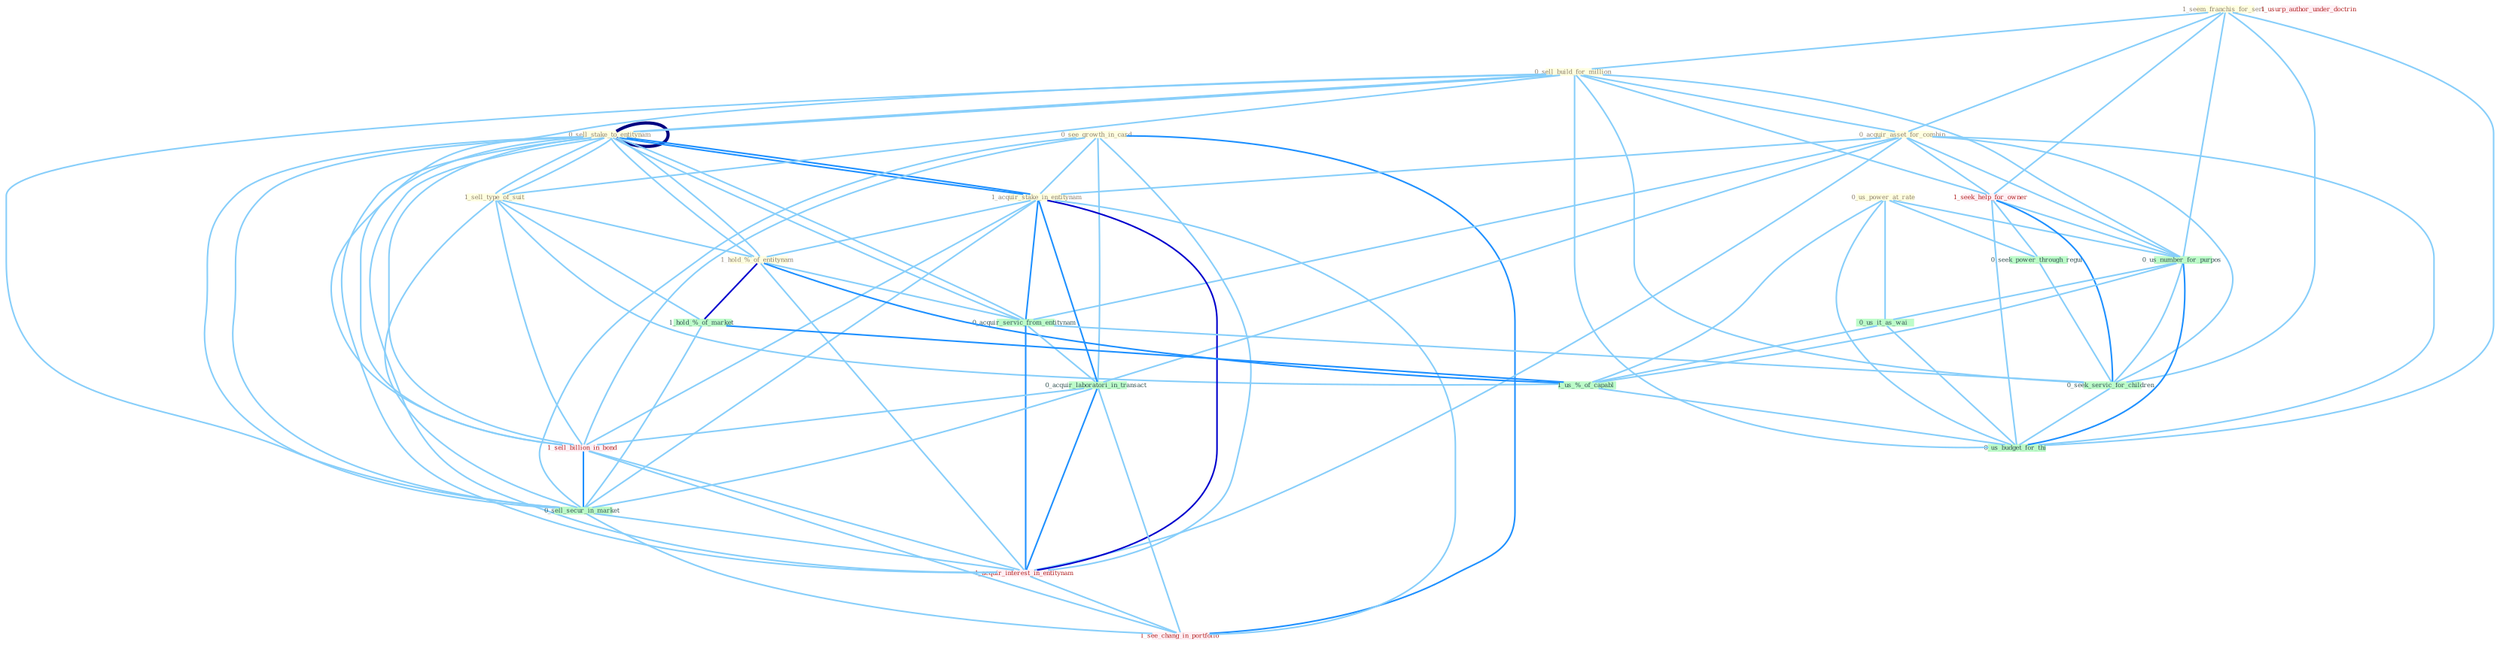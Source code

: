 Graph G{ 
    node
    [shape=polygon,style=filled,width=.5,height=.06,color="#BDFCC9",fixedsize=true,fontsize=4,
    fontcolor="#2f4f4f"];
    {node
    [color="#ffffe0", fontcolor="#8b7d6b"] "1_seem_franchis_for_seri " "0_sell_stake_to_entitynam " "0_sell_build_for_million " "1_sell_type_of_suit " "0_us_power_at_rate " "0_sell_stake_to_entitynam " "0_see_growth_in_card " "0_acquir_asset_for_combin " "1_acquir_stake_in_entitynam " "1_hold_%_of_entitynam "}
{node [color="#fff0f5", fontcolor="#b22222"] "1_seek_help_for_owner " "1_sell_billion_in_bond " "1_usurp_author_under_doctrin " "1_acquir_interest_in_entitynam " "1_see_chang_in_portfolio "}
edge [color="#B0E2FF"];

	"1_seem_franchis_for_seri " -- "0_sell_build_for_million " [w="1", color="#87cefa" ];
	"1_seem_franchis_for_seri " -- "0_acquir_asset_for_combin " [w="1", color="#87cefa" ];
	"1_seem_franchis_for_seri " -- "1_seek_help_for_owner " [w="1", color="#87cefa" ];
	"1_seem_franchis_for_seri " -- "0_us_number_for_purpos " [w="1", color="#87cefa" ];
	"1_seem_franchis_for_seri " -- "0_seek_servic_for_children " [w="1", color="#87cefa" ];
	"1_seem_franchis_for_seri " -- "0_us_budget_for_thi " [w="1", color="#87cefa" ];
	"0_sell_stake_to_entitynam " -- "0_sell_build_for_million " [w="1", color="#87cefa" ];
	"0_sell_stake_to_entitynam " -- "1_sell_type_of_suit " [w="1", color="#87cefa" ];
	"0_sell_stake_to_entitynam " -- "0_sell_stake_to_entitynam " [w="4", style=bold, color="#000080", len=0.4];
	"0_sell_stake_to_entitynam " -- "1_acquir_stake_in_entitynam " [w="2", color="#1e90ff" , len=0.8];
	"0_sell_stake_to_entitynam " -- "1_hold_%_of_entitynam " [w="1", color="#87cefa" ];
	"0_sell_stake_to_entitynam " -- "0_acquir_servic_from_entitynam " [w="1", color="#87cefa" ];
	"0_sell_stake_to_entitynam " -- "1_sell_billion_in_bond " [w="1", color="#87cefa" ];
	"0_sell_stake_to_entitynam " -- "0_sell_secur_in_market " [w="1", color="#87cefa" ];
	"0_sell_stake_to_entitynam " -- "1_acquir_interest_in_entitynam " [w="1", color="#87cefa" ];
	"0_sell_build_for_million " -- "1_sell_type_of_suit " [w="1", color="#87cefa" ];
	"0_sell_build_for_million " -- "0_sell_stake_to_entitynam " [w="1", color="#87cefa" ];
	"0_sell_build_for_million " -- "0_acquir_asset_for_combin " [w="1", color="#87cefa" ];
	"0_sell_build_for_million " -- "1_seek_help_for_owner " [w="1", color="#87cefa" ];
	"0_sell_build_for_million " -- "0_us_number_for_purpos " [w="1", color="#87cefa" ];
	"0_sell_build_for_million " -- "1_sell_billion_in_bond " [w="1", color="#87cefa" ];
	"0_sell_build_for_million " -- "0_sell_secur_in_market " [w="1", color="#87cefa" ];
	"0_sell_build_for_million " -- "0_seek_servic_for_children " [w="1", color="#87cefa" ];
	"0_sell_build_for_million " -- "0_us_budget_for_thi " [w="1", color="#87cefa" ];
	"1_sell_type_of_suit " -- "0_sell_stake_to_entitynam " [w="1", color="#87cefa" ];
	"1_sell_type_of_suit " -- "1_hold_%_of_entitynam " [w="1", color="#87cefa" ];
	"1_sell_type_of_suit " -- "1_hold_%_of_market " [w="1", color="#87cefa" ];
	"1_sell_type_of_suit " -- "1_sell_billion_in_bond " [w="1", color="#87cefa" ];
	"1_sell_type_of_suit " -- "1_us_%_of_capabl " [w="1", color="#87cefa" ];
	"1_sell_type_of_suit " -- "0_sell_secur_in_market " [w="1", color="#87cefa" ];
	"0_us_power_at_rate " -- "0_seek_power_through_regul " [w="1", color="#87cefa" ];
	"0_us_power_at_rate " -- "0_us_number_for_purpos " [w="1", color="#87cefa" ];
	"0_us_power_at_rate " -- "0_us_it_as_wai " [w="1", color="#87cefa" ];
	"0_us_power_at_rate " -- "1_us_%_of_capabl " [w="1", color="#87cefa" ];
	"0_us_power_at_rate " -- "0_us_budget_for_thi " [w="1", color="#87cefa" ];
	"0_sell_stake_to_entitynam " -- "1_acquir_stake_in_entitynam " [w="2", color="#1e90ff" , len=0.8];
	"0_sell_stake_to_entitynam " -- "1_hold_%_of_entitynam " [w="1", color="#87cefa" ];
	"0_sell_stake_to_entitynam " -- "0_acquir_servic_from_entitynam " [w="1", color="#87cefa" ];
	"0_sell_stake_to_entitynam " -- "1_sell_billion_in_bond " [w="1", color="#87cefa" ];
	"0_sell_stake_to_entitynam " -- "0_sell_secur_in_market " [w="1", color="#87cefa" ];
	"0_sell_stake_to_entitynam " -- "1_acquir_interest_in_entitynam " [w="1", color="#87cefa" ];
	"0_see_growth_in_card " -- "1_acquir_stake_in_entitynam " [w="1", color="#87cefa" ];
	"0_see_growth_in_card " -- "0_acquir_laboratori_in_transact " [w="1", color="#87cefa" ];
	"0_see_growth_in_card " -- "1_sell_billion_in_bond " [w="1", color="#87cefa" ];
	"0_see_growth_in_card " -- "0_sell_secur_in_market " [w="1", color="#87cefa" ];
	"0_see_growth_in_card " -- "1_acquir_interest_in_entitynam " [w="1", color="#87cefa" ];
	"0_see_growth_in_card " -- "1_see_chang_in_portfolio " [w="2", color="#1e90ff" , len=0.8];
	"0_acquir_asset_for_combin " -- "1_acquir_stake_in_entitynam " [w="1", color="#87cefa" ];
	"0_acquir_asset_for_combin " -- "1_seek_help_for_owner " [w="1", color="#87cefa" ];
	"0_acquir_asset_for_combin " -- "0_acquir_servic_from_entitynam " [w="1", color="#87cefa" ];
	"0_acquir_asset_for_combin " -- "0_us_number_for_purpos " [w="1", color="#87cefa" ];
	"0_acquir_asset_for_combin " -- "0_acquir_laboratori_in_transact " [w="1", color="#87cefa" ];
	"0_acquir_asset_for_combin " -- "1_acquir_interest_in_entitynam " [w="1", color="#87cefa" ];
	"0_acquir_asset_for_combin " -- "0_seek_servic_for_children " [w="1", color="#87cefa" ];
	"0_acquir_asset_for_combin " -- "0_us_budget_for_thi " [w="1", color="#87cefa" ];
	"1_acquir_stake_in_entitynam " -- "1_hold_%_of_entitynam " [w="1", color="#87cefa" ];
	"1_acquir_stake_in_entitynam " -- "0_acquir_servic_from_entitynam " [w="2", color="#1e90ff" , len=0.8];
	"1_acquir_stake_in_entitynam " -- "0_acquir_laboratori_in_transact " [w="2", color="#1e90ff" , len=0.8];
	"1_acquir_stake_in_entitynam " -- "1_sell_billion_in_bond " [w="1", color="#87cefa" ];
	"1_acquir_stake_in_entitynam " -- "0_sell_secur_in_market " [w="1", color="#87cefa" ];
	"1_acquir_stake_in_entitynam " -- "1_acquir_interest_in_entitynam " [w="3", color="#0000cd" , len=0.6];
	"1_acquir_stake_in_entitynam " -- "1_see_chang_in_portfolio " [w="1", color="#87cefa" ];
	"1_hold_%_of_entitynam " -- "0_acquir_servic_from_entitynam " [w="1", color="#87cefa" ];
	"1_hold_%_of_entitynam " -- "1_hold_%_of_market " [w="3", color="#0000cd" , len=0.6];
	"1_hold_%_of_entitynam " -- "1_us_%_of_capabl " [w="2", color="#1e90ff" , len=0.8];
	"1_hold_%_of_entitynam " -- "1_acquir_interest_in_entitynam " [w="1", color="#87cefa" ];
	"1_seek_help_for_owner " -- "0_seek_power_through_regul " [w="1", color="#87cefa" ];
	"1_seek_help_for_owner " -- "0_us_number_for_purpos " [w="1", color="#87cefa" ];
	"1_seek_help_for_owner " -- "0_seek_servic_for_children " [w="2", color="#1e90ff" , len=0.8];
	"1_seek_help_for_owner " -- "0_us_budget_for_thi " [w="1", color="#87cefa" ];
	"0_acquir_servic_from_entitynam " -- "0_acquir_laboratori_in_transact " [w="1", color="#87cefa" ];
	"0_acquir_servic_from_entitynam " -- "1_acquir_interest_in_entitynam " [w="2", color="#1e90ff" , len=0.8];
	"0_acquir_servic_from_entitynam " -- "0_seek_servic_for_children " [w="1", color="#87cefa" ];
	"1_hold_%_of_market " -- "1_us_%_of_capabl " [w="2", color="#1e90ff" , len=0.8];
	"1_hold_%_of_market " -- "0_sell_secur_in_market " [w="1", color="#87cefa" ];
	"0_seek_power_through_regul " -- "0_seek_servic_for_children " [w="1", color="#87cefa" ];
	"0_us_number_for_purpos " -- "0_us_it_as_wai " [w="1", color="#87cefa" ];
	"0_us_number_for_purpos " -- "1_us_%_of_capabl " [w="1", color="#87cefa" ];
	"0_us_number_for_purpos " -- "0_seek_servic_for_children " [w="1", color="#87cefa" ];
	"0_us_number_for_purpos " -- "0_us_budget_for_thi " [w="2", color="#1e90ff" , len=0.8];
	"0_acquir_laboratori_in_transact " -- "1_sell_billion_in_bond " [w="1", color="#87cefa" ];
	"0_acquir_laboratori_in_transact " -- "0_sell_secur_in_market " [w="1", color="#87cefa" ];
	"0_acquir_laboratori_in_transact " -- "1_acquir_interest_in_entitynam " [w="2", color="#1e90ff" , len=0.8];
	"0_acquir_laboratori_in_transact " -- "1_see_chang_in_portfolio " [w="1", color="#87cefa" ];
	"1_sell_billion_in_bond " -- "0_sell_secur_in_market " [w="2", color="#1e90ff" , len=0.8];
	"1_sell_billion_in_bond " -- "1_acquir_interest_in_entitynam " [w="1", color="#87cefa" ];
	"1_sell_billion_in_bond " -- "1_see_chang_in_portfolio " [w="1", color="#87cefa" ];
	"0_us_it_as_wai " -- "1_us_%_of_capabl " [w="1", color="#87cefa" ];
	"0_us_it_as_wai " -- "0_us_budget_for_thi " [w="1", color="#87cefa" ];
	"1_us_%_of_capabl " -- "0_us_budget_for_thi " [w="1", color="#87cefa" ];
	"0_sell_secur_in_market " -- "1_acquir_interest_in_entitynam " [w="1", color="#87cefa" ];
	"0_sell_secur_in_market " -- "1_see_chang_in_portfolio " [w="1", color="#87cefa" ];
	"1_acquir_interest_in_entitynam " -- "1_see_chang_in_portfolio " [w="1", color="#87cefa" ];
	"0_seek_servic_for_children " -- "0_us_budget_for_thi " [w="1", color="#87cefa" ];
}